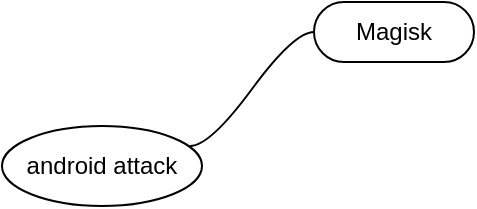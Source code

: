 <mxfile version="17.1.3" type="github">
  <diagram id="7hQV_B6c5c66RPnE0w7B" name="Page-1">
    <mxGraphModel dx="2066" dy="1161" grid="1" gridSize="10" guides="1" tooltips="1" connect="1" arrows="1" fold="1" page="1" pageScale="1" pageWidth="827" pageHeight="1169" math="0" shadow="0">
      <root>
        <mxCell id="0" />
        <mxCell id="1" parent="0" />
        <mxCell id="W0vMkVGTvxciEoUiZTVO-1" value="android attack" style="ellipse;whiteSpace=wrap;html=1;align=center;newEdgeStyle={&quot;edgeStyle&quot;:&quot;entityRelationEdgeStyle&quot;,&quot;startArrow&quot;:&quot;none&quot;,&quot;endArrow&quot;:&quot;none&quot;,&quot;segment&quot;:10,&quot;curved&quot;:1};treeFolding=1;treeMoving=1;" vertex="1" parent="1">
          <mxGeometry x="290" y="440" width="100" height="40" as="geometry" />
        </mxCell>
        <UserObject label="Magisk" link="https://github.com/topjohnwu/Magisk" id="W0vMkVGTvxciEoUiZTVO-2">
          <mxCell style="whiteSpace=wrap;html=1;rounded=1;arcSize=50;align=center;verticalAlign=middle;strokeWidth=1;autosize=1;spacing=4;treeFolding=1;treeMoving=1;newEdgeStyle={&quot;edgeStyle&quot;:&quot;entityRelationEdgeStyle&quot;,&quot;startArrow&quot;:&quot;none&quot;,&quot;endArrow&quot;:&quot;none&quot;,&quot;segment&quot;:10,&quot;curved&quot;:1};" vertex="1" parent="1">
            <mxGeometry x="446" y="378" width="80" height="30" as="geometry" />
          </mxCell>
        </UserObject>
        <mxCell id="W0vMkVGTvxciEoUiZTVO-3" value="" style="edgeStyle=entityRelationEdgeStyle;startArrow=none;endArrow=none;segment=10;curved=1;rounded=0;" edge="1" target="W0vMkVGTvxciEoUiZTVO-2" parent="1">
          <mxGeometry relative="1" as="geometry">
            <mxPoint x="384" y="450" as="sourcePoint" />
          </mxGeometry>
        </mxCell>
      </root>
    </mxGraphModel>
  </diagram>
</mxfile>
